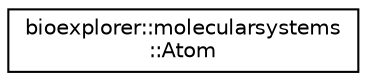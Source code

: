 digraph "Graphical Class Hierarchy"
{
 // LATEX_PDF_SIZE
  edge [fontname="Helvetica",fontsize="10",labelfontname="Helvetica",labelfontsize="10"];
  node [fontname="Helvetica",fontsize="10",shape=record];
  rankdir="LR";
  Node0 [label="bioexplorer::molecularsystems\l::Atom",height=0.2,width=0.4,color="black", fillcolor="white", style="filled",URL="$df/d73/structbioexplorer_1_1molecularsystems_1_1Atom.html",tooltip="Structure containing information about an atom, as stored in a PDB file."];
}
